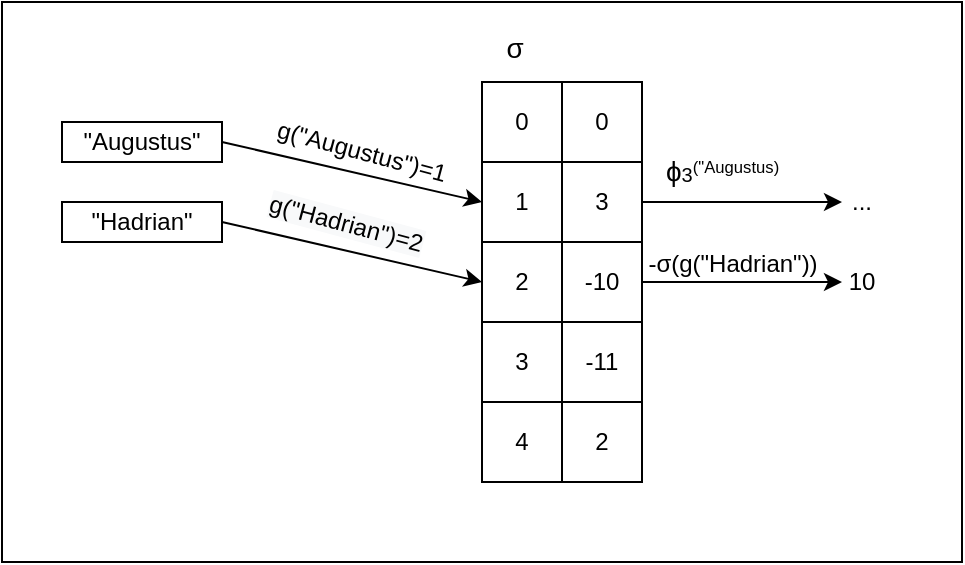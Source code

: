 <mxfile version="16.5.1" type="device"><diagram id="DbtnQTcBYVClKL5k8_kM" name="Page-1"><mxGraphModel dx="1106" dy="876" grid="1" gridSize="10" guides="1" tooltips="1" connect="1" arrows="1" fold="1" page="1" pageScale="1" pageWidth="827" pageHeight="1169" math="0" shadow="0"><root><mxCell id="0"/><mxCell id="1" parent="0"/><mxCell id="P-Z_GHLeI_BHKhhRi17z-27" value="" style="rounded=0;whiteSpace=wrap;html=1;labelBackgroundColor=#FFFFFF;fontFamily=Helvetica;fontColor=#000000;fillColor=none;" vertex="1" parent="1"><mxGeometry x="200" y="40" width="480" height="280" as="geometry"/></mxCell><mxCell id="P-Z_GHLeI_BHKhhRi17z-1" value="&quot;Augustus&quot;" style="rounded=0;whiteSpace=wrap;html=1;" vertex="1" parent="1"><mxGeometry x="230" y="100" width="80" height="20" as="geometry"/></mxCell><mxCell id="P-Z_GHLeI_BHKhhRi17z-2" value="0" style="rounded=0;whiteSpace=wrap;html=1;" vertex="1" parent="1"><mxGeometry x="440" y="80" width="40" height="40" as="geometry"/></mxCell><mxCell id="P-Z_GHLeI_BHKhhRi17z-3" value="1" style="rounded=0;whiteSpace=wrap;html=1;" vertex="1" parent="1"><mxGeometry x="440" y="120" width="40" height="40" as="geometry"/></mxCell><mxCell id="P-Z_GHLeI_BHKhhRi17z-4" value="2" style="rounded=0;whiteSpace=wrap;html=1;" vertex="1" parent="1"><mxGeometry x="440" y="160" width="40" height="40" as="geometry"/></mxCell><mxCell id="P-Z_GHLeI_BHKhhRi17z-5" value="3" style="rounded=0;whiteSpace=wrap;html=1;" vertex="1" parent="1"><mxGeometry x="440" y="200" width="40" height="40" as="geometry"/></mxCell><mxCell id="P-Z_GHLeI_BHKhhRi17z-6" value="4" style="rounded=0;whiteSpace=wrap;html=1;" vertex="1" parent="1"><mxGeometry x="440" y="240" width="40" height="40" as="geometry"/></mxCell><mxCell id="P-Z_GHLeI_BHKhhRi17z-7" value="&lt;span id=&quot;MathJax-Element-49-Frame&quot; class=&quot;mjx-chtml MathJax_CHTML&quot; tabindex=&quot;0&quot; style=&quot;font-size: 116% ; position: relative&quot;&gt;&lt;span id=&quot;MJXc-Node-451&quot; class=&quot;mjx-math&quot;&gt;&lt;span id=&quot;MJXc-Node-452&quot; class=&quot;mjx-mrow&quot;&gt;&lt;span id=&quot;MJXc-Node-458&quot; class=&quot;mjx-mrow MJXc-space3&quot;&gt;&lt;span id=&quot;MJXc-Node-460&quot; class=&quot;mjx-mtable&quot; style=&quot;vertical-align: -1.082em ; padding: 0px 0.167em&quot;&gt;&lt;span class=&quot;mjx-table&quot;&gt;&lt;span id=&quot;MJXc-Node-492&quot; class=&quot;mjx-mtr&quot; style=&quot;height: 1.275em&quot;&gt;&lt;span id=&quot;MJXc-Node-493&quot; class=&quot;mjx-mtd&quot; style=&quot;padding: 0.2em 0.5em 0px 0px ; text-align: left&quot;&gt;&lt;span id=&quot;MJXc-Node-494&quot; class=&quot;mjx-mrow&quot; style=&quot;margin-top: -0.2em&quot;&gt;&lt;span id=&quot;MJXc-Node-495&quot; class=&quot;mjx-texatom&quot;&gt;&lt;span id=&quot;MJXc-Node-496&quot; class=&quot;mjx-mrow&quot;&gt;&lt;span id=&quot;MJXc-Node-497&quot; class=&quot;mjx-mo&quot;&gt;&lt;span class=&quot;mjx-char MJXc-TeX-math-I&quot; style=&quot;padding-top: 0.198em ; padding-bottom: 0.276em&quot;&gt;σ&lt;/span&gt;&lt;/span&gt;&lt;/span&gt;&lt;/span&gt;&lt;/span&gt;&lt;/span&gt;&lt;/span&gt;&lt;/span&gt;&lt;/span&gt;&lt;/span&gt;&lt;/span&gt;&lt;/span&gt;&lt;/span&gt;" style="text;html=1;strokeColor=none;fillColor=none;align=center;verticalAlign=middle;whiteSpace=wrap;rounded=0;" vertex="1" parent="1"><mxGeometry x="430" y="40" width="60" height="30" as="geometry"/></mxCell><mxCell id="P-Z_GHLeI_BHKhhRi17z-8" value="0" style="rounded=0;whiteSpace=wrap;html=1;" vertex="1" parent="1"><mxGeometry x="480" y="80" width="40" height="40" as="geometry"/></mxCell><mxCell id="P-Z_GHLeI_BHKhhRi17z-9" value="3" style="rounded=0;whiteSpace=wrap;html=1;" vertex="1" parent="1"><mxGeometry x="480" y="120" width="40" height="40" as="geometry"/></mxCell><mxCell id="P-Z_GHLeI_BHKhhRi17z-10" value="-10" style="rounded=0;whiteSpace=wrap;html=1;" vertex="1" parent="1"><mxGeometry x="480" y="160" width="40" height="40" as="geometry"/></mxCell><mxCell id="P-Z_GHLeI_BHKhhRi17z-11" value="-11" style="rounded=0;whiteSpace=wrap;html=1;" vertex="1" parent="1"><mxGeometry x="480" y="200" width="40" height="40" as="geometry"/></mxCell><mxCell id="P-Z_GHLeI_BHKhhRi17z-12" value="2" style="rounded=0;whiteSpace=wrap;html=1;" vertex="1" parent="1"><mxGeometry x="480" y="240" width="40" height="40" as="geometry"/></mxCell><mxCell id="P-Z_GHLeI_BHKhhRi17z-13" value="" style="endArrow=classic;html=1;rounded=0;exitX=1;exitY=0.5;exitDx=0;exitDy=0;entryX=0;entryY=0.5;entryDx=0;entryDy=0;" edge="1" parent="1" source="P-Z_GHLeI_BHKhhRi17z-1" target="P-Z_GHLeI_BHKhhRi17z-3"><mxGeometry width="50" height="50" relative="1" as="geometry"><mxPoint x="500" y="460" as="sourcePoint"/><mxPoint x="370" y="130" as="targetPoint"/></mxGeometry></mxCell><mxCell id="P-Z_GHLeI_BHKhhRi17z-14" value="g(&quot;Augustus&quot;)=1" style="text;html=1;strokeColor=none;fillColor=none;align=center;verticalAlign=middle;whiteSpace=wrap;rounded=0;rotation=15;" vertex="1" parent="1"><mxGeometry x="350" y="100" width="60" height="30" as="geometry"/></mxCell><mxCell id="P-Z_GHLeI_BHKhhRi17z-15" value="" style="endArrow=classic;html=1;rounded=0;exitX=1;exitY=0.5;exitDx=0;exitDy=0;" edge="1" parent="1" source="P-Z_GHLeI_BHKhhRi17z-9"><mxGeometry width="50" height="50" relative="1" as="geometry"><mxPoint x="500" y="460" as="sourcePoint"/><mxPoint x="620" y="140" as="targetPoint"/></mxGeometry></mxCell><mxCell id="P-Z_GHLeI_BHKhhRi17z-17" value="&lt;span id=&quot;MathJax-Element-31-Frame&quot; class=&quot;mjx-chtml MathJax_CHTML&quot; tabindex=&quot;0&quot; style=&quot;position: relative&quot;&gt;&lt;span id=&quot;MJXc-Node-273&quot; class=&quot;mjx-math&quot;&gt;&lt;span id=&quot;MJXc-Node-274&quot; class=&quot;mjx-mrow&quot;&gt;&lt;span id=&quot;MJXc-Node-282&quot; class=&quot;mjx-msubsup&quot;&gt;&lt;span class=&quot;mjx-base&quot;&gt;&lt;span id=&quot;MJXc-Node-283&quot; class=&quot;mjx-mi&quot;&gt;&lt;span class=&quot;mjx-char MJXc-TeX-math-I&quot; style=&quot;padding-top: 0.472em ; padding-bottom: 0.472em&quot;&gt;&lt;span style=&quot;font-size: 116%&quot;&gt;ϕ&lt;/span&gt;&lt;font size=&quot;1&quot;&gt;3&lt;sup&gt;(&quot;Augustus)&lt;/sup&gt;&lt;/font&gt;&lt;/span&gt;&lt;/span&gt;&lt;/span&gt;&lt;/span&gt;&lt;/span&gt;&lt;/span&gt;&lt;/span&gt;" style="text;whiteSpace=wrap;html=1;" vertex="1" parent="1"><mxGeometry x="530" y="110" width="90" height="30" as="geometry"/></mxCell><mxCell id="P-Z_GHLeI_BHKhhRi17z-18" value="&quot;Hadrian&quot;" style="rounded=0;whiteSpace=wrap;html=1;" vertex="1" parent="1"><mxGeometry x="230" y="140" width="80" height="20" as="geometry"/></mxCell><mxCell id="P-Z_GHLeI_BHKhhRi17z-20" value="" style="endArrow=classic;html=1;rounded=0;exitX=1;exitY=0.5;exitDx=0;exitDy=0;entryX=0;entryY=0.5;entryDx=0;entryDy=0;" edge="1" parent="1" source="P-Z_GHLeI_BHKhhRi17z-18" target="P-Z_GHLeI_BHKhhRi17z-4"><mxGeometry width="50" height="50" relative="1" as="geometry"><mxPoint x="510" y="490" as="sourcePoint"/><mxPoint x="560" y="440" as="targetPoint"/></mxGeometry></mxCell><mxCell id="P-Z_GHLeI_BHKhhRi17z-22" value="&lt;span style=&quot;color: rgb(0 , 0 , 0) ; font-family: &amp;#34;helvetica&amp;#34; ; font-size: 12px ; font-style: normal ; font-weight: 400 ; letter-spacing: normal ; text-align: center ; text-indent: 0px ; text-transform: none ; word-spacing: 0px ; background-color: rgb(248 , 249 , 250) ; display: inline ; float: none&quot;&gt;g(&quot;Hadrian&quot;)=2&lt;/span&gt;" style="text;whiteSpace=wrap;html=1;rotation=15;" vertex="1" parent="1"><mxGeometry x="330" y="140" width="110" height="30" as="geometry"/></mxCell><mxCell id="P-Z_GHLeI_BHKhhRi17z-23" value="" style="endArrow=classic;html=1;rounded=0;exitX=1;exitY=0.5;exitDx=0;exitDy=0;" edge="1" parent="1" source="P-Z_GHLeI_BHKhhRi17z-10"><mxGeometry width="50" height="50" relative="1" as="geometry"><mxPoint x="510" y="490" as="sourcePoint"/><mxPoint x="620" y="180" as="targetPoint"/></mxGeometry></mxCell><mxCell id="P-Z_GHLeI_BHKhhRi17z-24" value="10" style="text;html=1;strokeColor=none;fillColor=none;align=center;verticalAlign=middle;whiteSpace=wrap;rounded=0;" vertex="1" parent="1"><mxGeometry x="600" y="165" width="60" height="30" as="geometry"/></mxCell><mxCell id="P-Z_GHLeI_BHKhhRi17z-25" value="&lt;div style=&quot;line-height: 18px&quot;&gt;&lt;span style=&quot;background-color: rgb(255 , 255 , 255)&quot;&gt;-σ(g(&quot;Hadrian&quot;))&lt;/span&gt;&lt;/div&gt;" style="text;html=1;align=center;verticalAlign=middle;resizable=0;points=[];autosize=1;strokeColor=none;fillColor=none;" vertex="1" parent="1"><mxGeometry x="515" y="160" width="100" height="20" as="geometry"/></mxCell><mxCell id="P-Z_GHLeI_BHKhhRi17z-26" value="..." style="text;html=1;strokeColor=none;fillColor=none;align=center;verticalAlign=middle;whiteSpace=wrap;rounded=0;labelBackgroundColor=#FFFFFF;fontFamily=Helvetica;fontColor=#000000;" vertex="1" parent="1"><mxGeometry x="620" y="125" width="20" height="30" as="geometry"/></mxCell></root></mxGraphModel></diagram></mxfile>